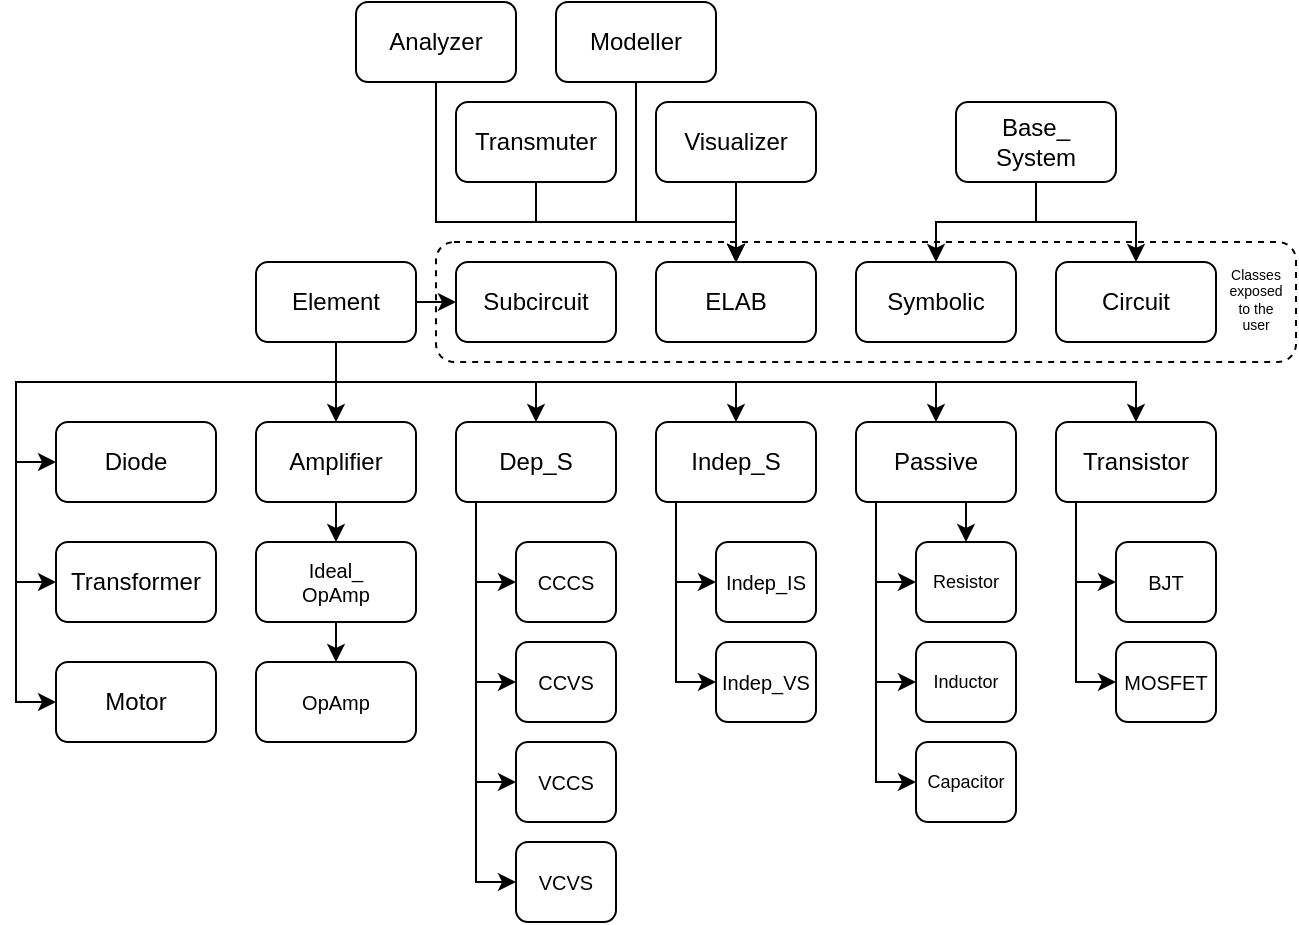 <mxfile version="12.9.13" type="device"><diagram id="SjEjfoWWLTh4DmNFXiwn" name="Page-1"><mxGraphModel dx="603" dy="809" grid="1" gridSize="10" guides="1" tooltips="1" connect="1" arrows="1" fold="1" page="1" pageScale="1" pageWidth="850" pageHeight="1100" math="0" shadow="0"><root><mxCell id="0"/><mxCell id="1" parent="0"/><mxCell id="pw9eFsJWW3OpueIGW_lA-53" value="" style="rounded=1;whiteSpace=wrap;html=1;fontSize=11;fillColor=none;dashed=1;" parent="1" vertex="1"><mxGeometry x="330" y="270" width="430" height="60" as="geometry"/></mxCell><mxCell id="pw9eFsJWW3OpueIGW_lA-9" style="edgeStyle=orthogonalEdgeStyle;rounded=0;orthogonalLoop=1;jettySize=auto;html=1;exitX=0.5;exitY=1;exitDx=0;exitDy=0;entryX=0.5;entryY=0;entryDx=0;entryDy=0;" parent="1" source="pw9eFsJWW3OpueIGW_lA-1" target="pw9eFsJWW3OpueIGW_lA-8" edge="1"><mxGeometry relative="1" as="geometry"><mxPoint x="580" y="220" as="targetPoint"/><Array as="points"><mxPoint x="630" y="260"/><mxPoint x="580" y="260"/></Array></mxGeometry></mxCell><mxCell id="pw9eFsJWW3OpueIGW_lA-12" style="edgeStyle=orthogonalEdgeStyle;rounded=0;orthogonalLoop=1;jettySize=auto;html=1;exitX=0.5;exitY=1;exitDx=0;exitDy=0;entryX=0.5;entryY=0;entryDx=0;entryDy=0;" parent="1" source="pw9eFsJWW3OpueIGW_lA-1" target="pw9eFsJWW3OpueIGW_lA-6" edge="1"><mxGeometry relative="1" as="geometry"><Array as="points"><mxPoint x="630" y="260"/><mxPoint x="680" y="260"/></Array><mxPoint x="690" y="220" as="targetPoint"/></mxGeometry></mxCell><mxCell id="pw9eFsJWW3OpueIGW_lA-1" value="Base_&lt;br&gt;System" style="rounded=1;whiteSpace=wrap;html=1;" parent="1" vertex="1"><mxGeometry x="590" y="200" width="80" height="40" as="geometry"/></mxCell><mxCell id="pw9eFsJWW3OpueIGW_lA-5" value="ELAB" style="rounded=1;whiteSpace=wrap;html=1;" parent="1" vertex="1"><mxGeometry x="440" y="280" width="80" height="40" as="geometry"/></mxCell><mxCell id="pw9eFsJWW3OpueIGW_lA-6" value="Circuit" style="rounded=1;whiteSpace=wrap;html=1;" parent="1" vertex="1"><mxGeometry x="640" y="280" width="80" height="40" as="geometry"/></mxCell><mxCell id="pw9eFsJWW3OpueIGW_lA-8" value="Symbolic" style="rounded=1;whiteSpace=wrap;html=1;" parent="1" vertex="1"><mxGeometry x="540" y="280" width="80" height="40" as="geometry"/></mxCell><mxCell id="pw9eFsJWW3OpueIGW_lA-21" style="edgeStyle=orthogonalEdgeStyle;rounded=0;orthogonalLoop=1;jettySize=auto;html=1;exitX=0.5;exitY=1;exitDx=0;exitDy=0;entryX=0.5;entryY=0;entryDx=0;entryDy=0;" parent="1" source="pw9eFsJWW3OpueIGW_lA-15" target="pw9eFsJWW3OpueIGW_lA-20" edge="1"><mxGeometry relative="1" as="geometry"/></mxCell><mxCell id="pw9eFsJWW3OpueIGW_lA-35" style="edgeStyle=orthogonalEdgeStyle;rounded=0;orthogonalLoop=1;jettySize=auto;html=1;exitX=0.5;exitY=1;exitDx=0;exitDy=0;entryX=0.5;entryY=0;entryDx=0;entryDy=0;" parent="1" source="pw9eFsJWW3OpueIGW_lA-15" target="pw9eFsJWW3OpueIGW_lA-32" edge="1"><mxGeometry relative="1" as="geometry"><Array as="points"><mxPoint x="280" y="340"/><mxPoint x="380" y="340"/></Array></mxGeometry></mxCell><mxCell id="pw9eFsJWW3OpueIGW_lA-36" style="edgeStyle=orthogonalEdgeStyle;rounded=0;orthogonalLoop=1;jettySize=auto;html=1;exitX=0.5;exitY=1;exitDx=0;exitDy=0;" parent="1" source="pw9eFsJWW3OpueIGW_lA-15" target="pw9eFsJWW3OpueIGW_lA-33" edge="1"><mxGeometry relative="1" as="geometry"><Array as="points"><mxPoint x="280" y="340"/><mxPoint x="480" y="340"/></Array></mxGeometry></mxCell><mxCell id="pw9eFsJWW3OpueIGW_lA-37" style="edgeStyle=orthogonalEdgeStyle;rounded=0;orthogonalLoop=1;jettySize=auto;html=1;exitX=0.5;exitY=1;exitDx=0;exitDy=0;" parent="1" source="pw9eFsJWW3OpueIGW_lA-15" target="pw9eFsJWW3OpueIGW_lA-34" edge="1"><mxGeometry relative="1" as="geometry"><Array as="points"><mxPoint x="280" y="340"/><mxPoint x="580" y="340"/></Array></mxGeometry></mxCell><mxCell id="pw9eFsJWW3OpueIGW_lA-39" style="edgeStyle=orthogonalEdgeStyle;rounded=0;orthogonalLoop=1;jettySize=auto;html=1;exitX=0.5;exitY=1;exitDx=0;exitDy=0;" parent="1" source="pw9eFsJWW3OpueIGW_lA-15" target="pw9eFsJWW3OpueIGW_lA-38" edge="1"><mxGeometry relative="1" as="geometry"><Array as="points"><mxPoint x="280" y="340"/><mxPoint x="680" y="340"/></Array></mxGeometry></mxCell><mxCell id="gHFG_GMBG52Irr06LxLK-28" style="edgeStyle=orthogonalEdgeStyle;rounded=0;orthogonalLoop=1;jettySize=auto;html=1;exitX=1;exitY=0.5;exitDx=0;exitDy=0;entryX=0;entryY=0.5;entryDx=0;entryDy=0;fontSize=7;" edge="1" parent="1" source="pw9eFsJWW3OpueIGW_lA-15" target="gHFG_GMBG52Irr06LxLK-19"><mxGeometry relative="1" as="geometry"/></mxCell><mxCell id="gHFG_GMBG52Irr06LxLK-40" style="edgeStyle=orthogonalEdgeStyle;rounded=0;orthogonalLoop=1;jettySize=auto;html=1;exitX=0.5;exitY=1;exitDx=0;exitDy=0;entryX=0;entryY=0.5;entryDx=0;entryDy=0;fontSize=7;" edge="1" parent="1" source="pw9eFsJWW3OpueIGW_lA-15" target="gHFG_GMBG52Irr06LxLK-39"><mxGeometry relative="1" as="geometry"/></mxCell><mxCell id="gHFG_GMBG52Irr06LxLK-41" style="edgeStyle=orthogonalEdgeStyle;rounded=0;orthogonalLoop=1;jettySize=auto;html=1;exitX=0.5;exitY=1;exitDx=0;exitDy=0;entryX=0;entryY=0.5;entryDx=0;entryDy=0;fontSize=7;" edge="1" parent="1" source="pw9eFsJWW3OpueIGW_lA-15" target="gHFG_GMBG52Irr06LxLK-35"><mxGeometry relative="1" as="geometry"><Array as="points"><mxPoint x="280" y="340"/><mxPoint x="120" y="340"/><mxPoint x="120" y="440"/></Array></mxGeometry></mxCell><mxCell id="gHFG_GMBG52Irr06LxLK-43" style="edgeStyle=orthogonalEdgeStyle;rounded=0;orthogonalLoop=1;jettySize=auto;html=1;exitX=0.5;exitY=1;exitDx=0;exitDy=0;entryX=0;entryY=0.5;entryDx=0;entryDy=0;fontSize=10;" edge="1" parent="1" source="pw9eFsJWW3OpueIGW_lA-15" target="gHFG_GMBG52Irr06LxLK-36"><mxGeometry relative="1" as="geometry"><Array as="points"><mxPoint x="280" y="340"/><mxPoint x="120" y="340"/><mxPoint x="120" y="500"/></Array></mxGeometry></mxCell><mxCell id="pw9eFsJWW3OpueIGW_lA-15" value="&lt;p style=&quot;line-height: 80%&quot;&gt;Element&lt;/p&gt;" style="rounded=1;whiteSpace=wrap;html=1;" parent="1" vertex="1"><mxGeometry x="240" y="280" width="80" height="40" as="geometry"/></mxCell><mxCell id="pw9eFsJWW3OpueIGW_lA-41" style="edgeStyle=orthogonalEdgeStyle;rounded=0;orthogonalLoop=1;jettySize=auto;html=1;exitX=0.5;exitY=1;exitDx=0;exitDy=0;entryX=0.5;entryY=0;entryDx=0;entryDy=0;" parent="1" source="pw9eFsJWW3OpueIGW_lA-20" target="pw9eFsJWW3OpueIGW_lA-40" edge="1"><mxGeometry relative="1" as="geometry"/></mxCell><mxCell id="pw9eFsJWW3OpueIGW_lA-20" value="Amplifier" style="rounded=1;whiteSpace=wrap;html=1;" parent="1" vertex="1"><mxGeometry x="240" y="360" width="80" height="40" as="geometry"/></mxCell><mxCell id="pw9eFsJWW3OpueIGW_lA-28" style="edgeStyle=orthogonalEdgeStyle;rounded=0;orthogonalLoop=1;jettySize=auto;html=1;exitX=0.5;exitY=1;exitDx=0;exitDy=0;" parent="1" source="pw9eFsJWW3OpueIGW_lA-22" target="pw9eFsJWW3OpueIGW_lA-5" edge="1"><mxGeometry relative="1" as="geometry"><Array as="points"><mxPoint x="330" y="260"/><mxPoint x="480" y="260"/></Array></mxGeometry></mxCell><mxCell id="pw9eFsJWW3OpueIGW_lA-22" value="Analyzer" style="rounded=1;whiteSpace=wrap;html=1;" parent="1" vertex="1"><mxGeometry x="290" y="150" width="80" height="40" as="geometry"/></mxCell><mxCell id="gHFG_GMBG52Irr06LxLK-27" style="edgeStyle=orthogonalEdgeStyle;rounded=0;orthogonalLoop=1;jettySize=auto;html=1;exitX=0.5;exitY=1;exitDx=0;exitDy=0;entryX=0.5;entryY=0;entryDx=0;entryDy=0;" edge="1" parent="1" source="pw9eFsJWW3OpueIGW_lA-23" target="pw9eFsJWW3OpueIGW_lA-5"><mxGeometry relative="1" as="geometry"/></mxCell><mxCell id="pw9eFsJWW3OpueIGW_lA-23" value="Visualizer" style="rounded=1;whiteSpace=wrap;html=1;" parent="1" vertex="1"><mxGeometry x="440" y="200" width="80" height="40" as="geometry"/></mxCell><mxCell id="pw9eFsJWW3OpueIGW_lA-29" style="edgeStyle=orthogonalEdgeStyle;rounded=0;orthogonalLoop=1;jettySize=auto;html=1;exitX=0.5;exitY=1;exitDx=0;exitDy=0;entryX=0.5;entryY=0;entryDx=0;entryDy=0;" parent="1" source="pw9eFsJWW3OpueIGW_lA-24" target="pw9eFsJWW3OpueIGW_lA-5" edge="1"><mxGeometry relative="1" as="geometry"><Array as="points"><mxPoint x="380" y="260"/><mxPoint x="480" y="260"/></Array></mxGeometry></mxCell><mxCell id="pw9eFsJWW3OpueIGW_lA-24" value="Transmuter" style="rounded=1;whiteSpace=wrap;html=1;" parent="1" vertex="1"><mxGeometry x="340" y="200" width="80" height="40" as="geometry"/></mxCell><mxCell id="gHFG_GMBG52Irr06LxLK-10" style="edgeStyle=orthogonalEdgeStyle;rounded=0;orthogonalLoop=1;jettySize=auto;html=1;exitX=0.25;exitY=1;exitDx=0;exitDy=0;entryX=0;entryY=0.5;entryDx=0;entryDy=0;" edge="1" parent="1" source="pw9eFsJWW3OpueIGW_lA-32" target="pw9eFsJWW3OpueIGW_lA-43"><mxGeometry relative="1" as="geometry"><Array as="points"><mxPoint x="350" y="400"/><mxPoint x="350" y="440"/></Array></mxGeometry></mxCell><mxCell id="gHFG_GMBG52Irr06LxLK-13" style="edgeStyle=orthogonalEdgeStyle;rounded=0;orthogonalLoop=1;jettySize=auto;html=1;exitX=0.25;exitY=1;exitDx=0;exitDy=0;entryX=0;entryY=0.5;entryDx=0;entryDy=0;" edge="1" parent="1" source="pw9eFsJWW3OpueIGW_lA-32" target="gHFG_GMBG52Irr06LxLK-2"><mxGeometry relative="1" as="geometry"><Array as="points"><mxPoint x="350" y="400"/><mxPoint x="350" y="490"/></Array></mxGeometry></mxCell><mxCell id="gHFG_GMBG52Irr06LxLK-14" style="edgeStyle=orthogonalEdgeStyle;rounded=0;orthogonalLoop=1;jettySize=auto;html=1;exitX=0.25;exitY=1;exitDx=0;exitDy=0;entryX=0;entryY=0.5;entryDx=0;entryDy=0;" edge="1" parent="1" source="pw9eFsJWW3OpueIGW_lA-32" target="gHFG_GMBG52Irr06LxLK-4"><mxGeometry relative="1" as="geometry"><Array as="points"><mxPoint x="350" y="400"/><mxPoint x="350" y="540"/></Array></mxGeometry></mxCell><mxCell id="gHFG_GMBG52Irr06LxLK-15" style="edgeStyle=orthogonalEdgeStyle;rounded=0;orthogonalLoop=1;jettySize=auto;html=1;exitX=0.25;exitY=1;exitDx=0;exitDy=0;entryX=0;entryY=0.5;entryDx=0;entryDy=0;" edge="1" parent="1" source="pw9eFsJWW3OpueIGW_lA-32" target="gHFG_GMBG52Irr06LxLK-5"><mxGeometry relative="1" as="geometry"><Array as="points"><mxPoint x="350" y="400"/><mxPoint x="350" y="590"/></Array></mxGeometry></mxCell><mxCell id="pw9eFsJWW3OpueIGW_lA-32" value="Dep_S" style="rounded=1;whiteSpace=wrap;html=1;" parent="1" vertex="1"><mxGeometry x="340" y="360" width="80" height="40" as="geometry"/></mxCell><mxCell id="gHFG_GMBG52Irr06LxLK-17" style="edgeStyle=orthogonalEdgeStyle;rounded=0;orthogonalLoop=1;jettySize=auto;html=1;exitX=0.25;exitY=1;exitDx=0;exitDy=0;entryX=0;entryY=0.5;entryDx=0;entryDy=0;" edge="1" parent="1" source="pw9eFsJWW3OpueIGW_lA-33" target="pw9eFsJWW3OpueIGW_lA-45"><mxGeometry relative="1" as="geometry"><Array as="points"><mxPoint x="450" y="400"/><mxPoint x="450" y="440"/></Array></mxGeometry></mxCell><mxCell id="gHFG_GMBG52Irr06LxLK-18" style="edgeStyle=orthogonalEdgeStyle;rounded=0;orthogonalLoop=1;jettySize=auto;html=1;exitX=0.25;exitY=1;exitDx=0;exitDy=0;entryX=0;entryY=0.5;entryDx=0;entryDy=0;" edge="1" parent="1" source="pw9eFsJWW3OpueIGW_lA-33" target="gHFG_GMBG52Irr06LxLK-16"><mxGeometry relative="1" as="geometry"><Array as="points"><mxPoint x="450" y="400"/><mxPoint x="450" y="490"/></Array></mxGeometry></mxCell><mxCell id="pw9eFsJWW3OpueIGW_lA-33" value="Indep_S" style="rounded=1;whiteSpace=wrap;html=1;" parent="1" vertex="1"><mxGeometry x="440" y="360" width="80" height="40" as="geometry"/></mxCell><mxCell id="pw9eFsJWW3OpueIGW_lA-47" style="edgeStyle=orthogonalEdgeStyle;rounded=0;orthogonalLoop=1;jettySize=auto;html=1;exitX=0.5;exitY=1;exitDx=0;exitDy=0;entryX=0.5;entryY=0;entryDx=0;entryDy=0;fontSize=9;" parent="1" source="pw9eFsJWW3OpueIGW_lA-34" target="pw9eFsJWW3OpueIGW_lA-42" edge="1"><mxGeometry relative="1" as="geometry"/></mxCell><mxCell id="gHFG_GMBG52Irr06LxLK-22" style="edgeStyle=orthogonalEdgeStyle;rounded=0;orthogonalLoop=1;jettySize=auto;html=1;exitX=0.25;exitY=1;exitDx=0;exitDy=0;entryX=0;entryY=0.5;entryDx=0;entryDy=0;" edge="1" parent="1" source="pw9eFsJWW3OpueIGW_lA-34" target="pw9eFsJWW3OpueIGW_lA-42"><mxGeometry relative="1" as="geometry"><Array as="points"><mxPoint x="550" y="400"/><mxPoint x="550" y="440"/></Array></mxGeometry></mxCell><mxCell id="gHFG_GMBG52Irr06LxLK-24" style="edgeStyle=orthogonalEdgeStyle;rounded=0;orthogonalLoop=1;jettySize=auto;html=1;exitX=0.25;exitY=1;exitDx=0;exitDy=0;entryX=0;entryY=0.5;entryDx=0;entryDy=0;" edge="1" parent="1" source="pw9eFsJWW3OpueIGW_lA-34" target="gHFG_GMBG52Irr06LxLK-20"><mxGeometry relative="1" as="geometry"><Array as="points"><mxPoint x="550" y="400"/><mxPoint x="550" y="490"/></Array></mxGeometry></mxCell><mxCell id="gHFG_GMBG52Irr06LxLK-25" style="edgeStyle=orthogonalEdgeStyle;rounded=0;orthogonalLoop=1;jettySize=auto;html=1;exitX=0.25;exitY=1;exitDx=0;exitDy=0;entryX=0;entryY=0.5;entryDx=0;entryDy=0;" edge="1" parent="1" source="pw9eFsJWW3OpueIGW_lA-34" target="gHFG_GMBG52Irr06LxLK-21"><mxGeometry relative="1" as="geometry"><Array as="points"><mxPoint x="550" y="400"/><mxPoint x="550" y="540"/></Array></mxGeometry></mxCell><mxCell id="pw9eFsJWW3OpueIGW_lA-34" value="Passive" style="rounded=1;whiteSpace=wrap;html=1;" parent="1" vertex="1"><mxGeometry x="540" y="360" width="80" height="40" as="geometry"/></mxCell><mxCell id="gHFG_GMBG52Irr06LxLK-30" style="edgeStyle=orthogonalEdgeStyle;rounded=0;orthogonalLoop=1;jettySize=auto;html=1;exitX=0.25;exitY=1;exitDx=0;exitDy=0;entryX=0;entryY=0.5;entryDx=0;entryDy=0;fontSize=7;" edge="1" parent="1" source="pw9eFsJWW3OpueIGW_lA-38" target="pw9eFsJWW3OpueIGW_lA-48"><mxGeometry relative="1" as="geometry"><Array as="points"><mxPoint x="650" y="400"/><mxPoint x="650" y="440"/></Array></mxGeometry></mxCell><mxCell id="gHFG_GMBG52Irr06LxLK-32" style="edgeStyle=orthogonalEdgeStyle;rounded=0;orthogonalLoop=1;jettySize=auto;html=1;exitX=0.25;exitY=1;exitDx=0;exitDy=0;entryX=0;entryY=0.5;entryDx=0;entryDy=0;fontSize=7;" edge="1" parent="1" source="pw9eFsJWW3OpueIGW_lA-38" target="gHFG_GMBG52Irr06LxLK-31"><mxGeometry relative="1" as="geometry"><Array as="points"><mxPoint x="650" y="400"/><mxPoint x="650" y="490"/></Array></mxGeometry></mxCell><mxCell id="pw9eFsJWW3OpueIGW_lA-38" value="Transistor" style="rounded=1;whiteSpace=wrap;html=1;" parent="1" vertex="1"><mxGeometry x="640" y="360" width="80" height="40" as="geometry"/></mxCell><mxCell id="gHFG_GMBG52Irr06LxLK-9" style="edgeStyle=orthogonalEdgeStyle;rounded=0;orthogonalLoop=1;jettySize=auto;html=1;exitX=0.5;exitY=1;exitDx=0;exitDy=0;entryX=0.5;entryY=0;entryDx=0;entryDy=0;" edge="1" parent="1" source="pw9eFsJWW3OpueIGW_lA-40" target="gHFG_GMBG52Irr06LxLK-6"><mxGeometry relative="1" as="geometry"/></mxCell><mxCell id="pw9eFsJWW3OpueIGW_lA-40" value="Ideal_&lt;br&gt;OpAmp" style="rounded=1;whiteSpace=wrap;html=1;fontSize=10;" parent="1" vertex="1"><mxGeometry x="240" y="420" width="80" height="40" as="geometry"/></mxCell><mxCell id="pw9eFsJWW3OpueIGW_lA-42" value="Resistor" style="rounded=1;whiteSpace=wrap;html=1;fontSize=9;" parent="1" vertex="1"><mxGeometry x="570" y="420" width="50" height="40" as="geometry"/></mxCell><mxCell id="pw9eFsJWW3OpueIGW_lA-43" value="CCCS" style="rounded=1;whiteSpace=wrap;html=1;fontSize=10;" parent="1" vertex="1"><mxGeometry x="370" y="420" width="50" height="40" as="geometry"/></mxCell><mxCell id="pw9eFsJWW3OpueIGW_lA-45" value="Indep_IS" style="rounded=1;whiteSpace=wrap;html=1;fontSize=10;" parent="1" vertex="1"><mxGeometry x="470" y="420" width="50" height="40" as="geometry"/></mxCell><mxCell id="pw9eFsJWW3OpueIGW_lA-48" value="&lt;span style=&quot;font-size: 10px&quot;&gt;BJT&lt;/span&gt;" style="rounded=1;whiteSpace=wrap;html=1;" parent="1" vertex="1"><mxGeometry x="670" y="420" width="50" height="40" as="geometry"/></mxCell><mxCell id="pw9eFsJWW3OpueIGW_lA-56" value="Classes exposed to the user" style="text;html=1;strokeColor=none;fillColor=none;align=center;verticalAlign=middle;whiteSpace=wrap;rounded=0;dashed=1;fontSize=7;" parent="1" vertex="1"><mxGeometry x="725" y="294" width="30" height="10" as="geometry"/></mxCell><mxCell id="H30Tl16puLFR3sleDLTB-2" style="edgeStyle=orthogonalEdgeStyle;rounded=0;orthogonalLoop=1;jettySize=auto;html=1;exitX=0.5;exitY=1;exitDx=0;exitDy=0;entryX=0.5;entryY=0;entryDx=0;entryDy=0;fontSize=11;" parent="1" source="H30Tl16puLFR3sleDLTB-1" target="pw9eFsJWW3OpueIGW_lA-5" edge="1"><mxGeometry relative="1" as="geometry"><Array as="points"><mxPoint x="430" y="260"/><mxPoint x="480" y="260"/></Array></mxGeometry></mxCell><mxCell id="H30Tl16puLFR3sleDLTB-1" value="Modeller" style="rounded=1;whiteSpace=wrap;html=1;" parent="1" vertex="1"><mxGeometry x="390" y="150" width="80" height="40" as="geometry"/></mxCell><mxCell id="gHFG_GMBG52Irr06LxLK-2" value="CCVS" style="rounded=1;whiteSpace=wrap;html=1;fontSize=10;" vertex="1" parent="1"><mxGeometry x="370" y="470" width="50" height="40" as="geometry"/></mxCell><mxCell id="gHFG_GMBG52Irr06LxLK-4" value="VCCS" style="rounded=1;whiteSpace=wrap;html=1;fontSize=10;" vertex="1" parent="1"><mxGeometry x="370" y="520" width="50" height="40" as="geometry"/></mxCell><mxCell id="gHFG_GMBG52Irr06LxLK-5" value="VCVS" style="rounded=1;whiteSpace=wrap;html=1;fontSize=10;" vertex="1" parent="1"><mxGeometry x="370" y="570" width="50" height="40" as="geometry"/></mxCell><mxCell id="gHFG_GMBG52Irr06LxLK-6" value="OpAmp" style="rounded=1;whiteSpace=wrap;html=1;fontSize=10;" vertex="1" parent="1"><mxGeometry x="240" y="480" width="80" height="40" as="geometry"/></mxCell><mxCell id="gHFG_GMBG52Irr06LxLK-16" value="Indep_VS" style="rounded=1;whiteSpace=wrap;html=1;fontSize=10;" vertex="1" parent="1"><mxGeometry x="470" y="470" width="50" height="40" as="geometry"/></mxCell><mxCell id="gHFG_GMBG52Irr06LxLK-19" value="&lt;p style=&quot;line-height: 80%&quot;&gt;Subcircuit&lt;/p&gt;" style="rounded=1;whiteSpace=wrap;html=1;" vertex="1" parent="1"><mxGeometry x="340" y="280" width="80" height="40" as="geometry"/></mxCell><mxCell id="gHFG_GMBG52Irr06LxLK-20" value="Inductor" style="rounded=1;whiteSpace=wrap;html=1;fontSize=9;" vertex="1" parent="1"><mxGeometry x="570" y="470" width="50" height="40" as="geometry"/></mxCell><mxCell id="gHFG_GMBG52Irr06LxLK-21" value="Capacitor" style="rounded=1;whiteSpace=wrap;html=1;fontSize=9;" vertex="1" parent="1"><mxGeometry x="570" y="520" width="50" height="40" as="geometry"/></mxCell><mxCell id="gHFG_GMBG52Irr06LxLK-31" value="&lt;span style=&quot;font-size: 10px&quot;&gt;MOSFET&lt;/span&gt;" style="rounded=1;whiteSpace=wrap;html=1;" vertex="1" parent="1"><mxGeometry x="670" y="470" width="50" height="40" as="geometry"/></mxCell><mxCell id="gHFG_GMBG52Irr06LxLK-35" value="Transformer" style="rounded=1;whiteSpace=wrap;html=1;" vertex="1" parent="1"><mxGeometry x="140" y="420" width="80" height="40" as="geometry"/></mxCell><mxCell id="gHFG_GMBG52Irr06LxLK-36" value="Motor" style="rounded=1;whiteSpace=wrap;html=1;" vertex="1" parent="1"><mxGeometry x="140" y="480" width="80" height="40" as="geometry"/></mxCell><mxCell id="gHFG_GMBG52Irr06LxLK-39" value="Diode" style="rounded=1;whiteSpace=wrap;html=1;" vertex="1" parent="1"><mxGeometry x="140" y="360" width="80" height="40" as="geometry"/></mxCell></root></mxGraphModel></diagram></mxfile>